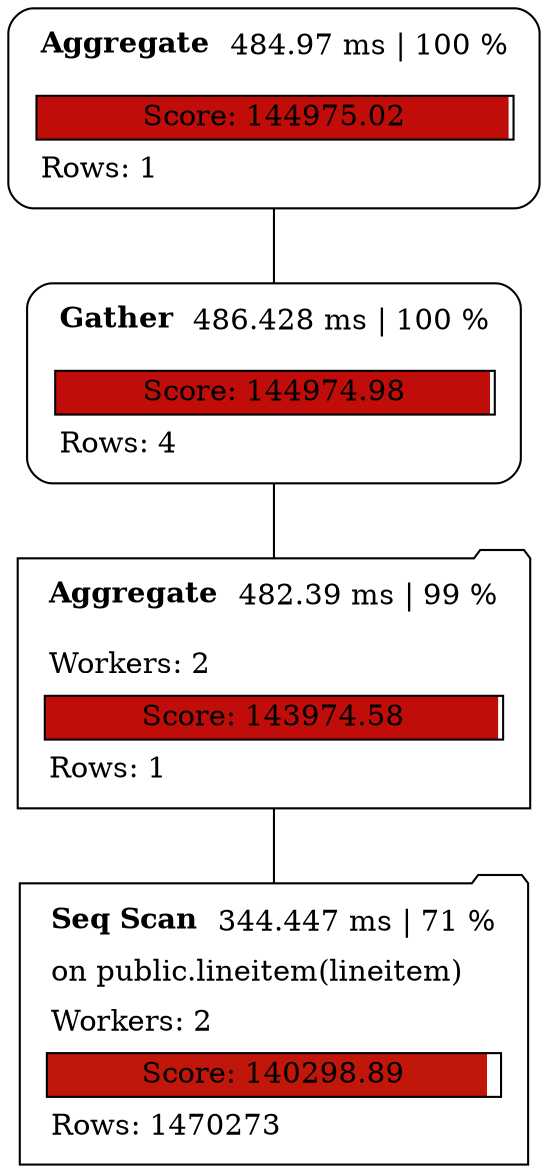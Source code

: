 graph explain {
    node0[label=<<table border="0" cellborder="0" cellspacing="5"><tr><td align="left"><b>Aggregate</b></td><td>484.97 ms | 100 %</td></tr><tr><td colspan="2" align="left"></td></tr><tr><td colspan="2" border="1" bgcolor="#c10d0a;0.99:white">Score: 144975.02</td></tr><tr><td colspan="2" align="left">Rows: 1</td></tr></table>>][style="rounded"][shape="box"];
    node1[label=<<table border="0" cellborder="0" cellspacing="5"><tr><td align="left"><b>Gather</b></td><td>486.428 ms | 100 %</td></tr><tr><td colspan="2" align="left"></td></tr><tr><td colspan="2" border="1" bgcolor="#c10d0a;0.99:white">Score: 144974.98</td></tr><tr><td colspan="2" align="left">Rows: 4</td></tr></table>>][style="rounded"][shape="box"];
    node2[label=<<table border="0" cellborder="0" cellspacing="5"><tr><td align="left"><b>Aggregate</b></td><td>482.39 ms | 99 %</td></tr><tr><td colspan="2" align="left"></td></tr><tr><td colspan="2" align="left">Workers: 2</td></tr><tr><td colspan="2" border="1" bgcolor="#c10d0a;0.99:white">Score: 143974.58</td></tr><tr><td colspan="2" align="left">Rows: 1</td></tr></table>>][style="rounded"][shape="folder"];
    node3[label=<<table border="0" cellborder="0" cellspacing="5"><tr><td align="left"><b>Seq Scan</b></td><td>344.447 ms | 71 %</td></tr><tr><td colspan="2" align="left">on public.lineitem(lineitem)</td></tr><tr><td colspan="2" align="left">Workers: 2</td></tr><tr><td colspan="2" border="1" bgcolor="#c1160a;0.97:white">Score: 140298.89</td></tr><tr><td colspan="2" align="left">Rows: 1470273</td></tr></table>>][style="rounded"][shape="folder"];
    node0 -- node1[label=""];
    node1 -- node2[label=""];
    node2 -- node3[label=""];
}
